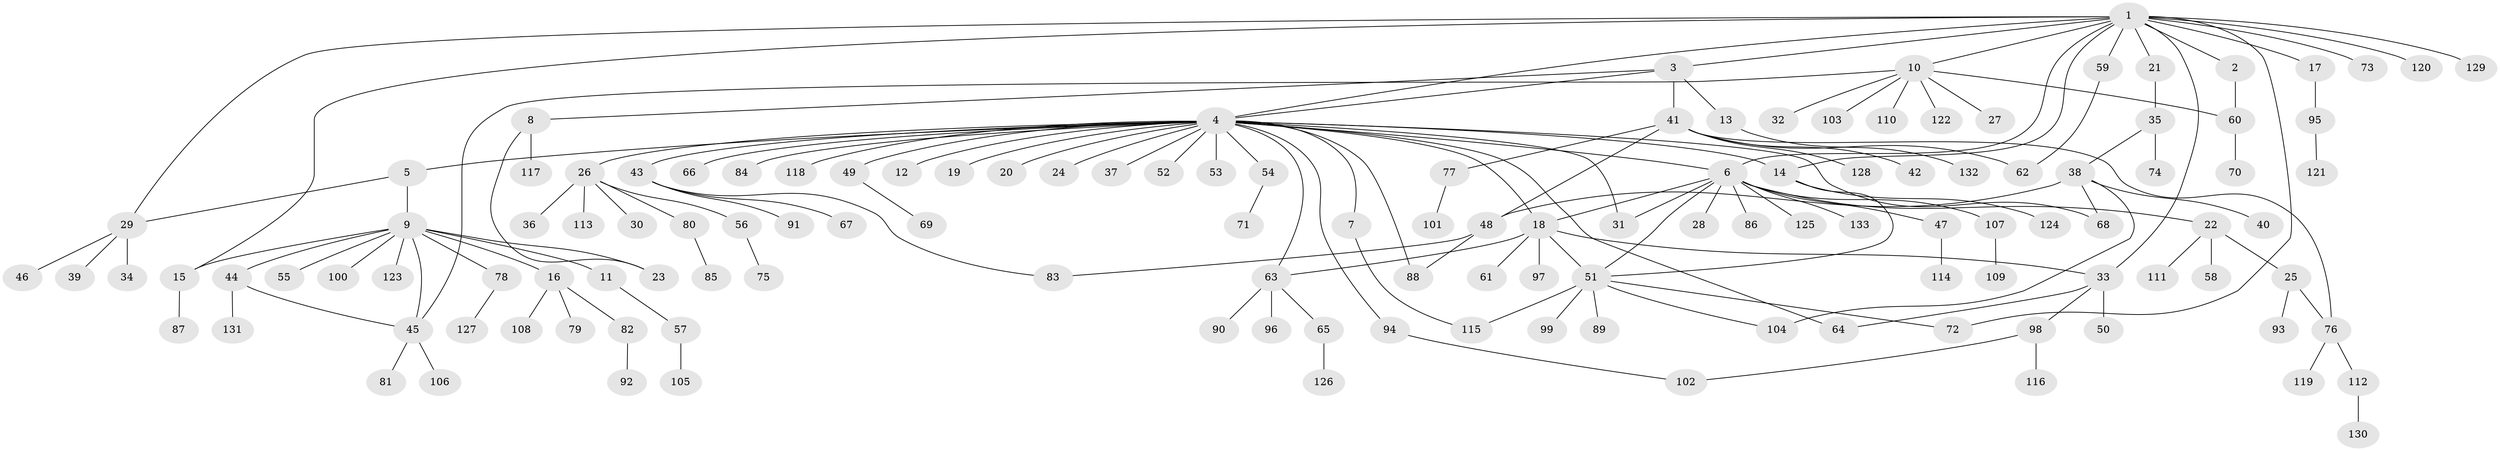 // coarse degree distribution, {18: 0.00980392156862745, 2: 0.19607843137254902, 6: 0.0392156862745098, 27: 0.00980392156862745, 11: 0.00980392156862745, 10: 0.00980392156862745, 7: 0.0196078431372549, 1: 0.5784313725490197, 3: 0.058823529411764705, 4: 0.0392156862745098, 5: 0.029411764705882353}
// Generated by graph-tools (version 1.1) at 2025/23/03/03/25 07:23:52]
// undirected, 133 vertices, 158 edges
graph export_dot {
graph [start="1"]
  node [color=gray90,style=filled];
  1;
  2;
  3;
  4;
  5;
  6;
  7;
  8;
  9;
  10;
  11;
  12;
  13;
  14;
  15;
  16;
  17;
  18;
  19;
  20;
  21;
  22;
  23;
  24;
  25;
  26;
  27;
  28;
  29;
  30;
  31;
  32;
  33;
  34;
  35;
  36;
  37;
  38;
  39;
  40;
  41;
  42;
  43;
  44;
  45;
  46;
  47;
  48;
  49;
  50;
  51;
  52;
  53;
  54;
  55;
  56;
  57;
  58;
  59;
  60;
  61;
  62;
  63;
  64;
  65;
  66;
  67;
  68;
  69;
  70;
  71;
  72;
  73;
  74;
  75;
  76;
  77;
  78;
  79;
  80;
  81;
  82;
  83;
  84;
  85;
  86;
  87;
  88;
  89;
  90;
  91;
  92;
  93;
  94;
  95;
  96;
  97;
  98;
  99;
  100;
  101;
  102;
  103;
  104;
  105;
  106;
  107;
  108;
  109;
  110;
  111;
  112;
  113;
  114;
  115;
  116;
  117;
  118;
  119;
  120;
  121;
  122;
  123;
  124;
  125;
  126;
  127;
  128;
  129;
  130;
  131;
  132;
  133;
  1 -- 2;
  1 -- 3;
  1 -- 4;
  1 -- 6;
  1 -- 10;
  1 -- 14;
  1 -- 15;
  1 -- 17;
  1 -- 21;
  1 -- 29;
  1 -- 33;
  1 -- 59;
  1 -- 72;
  1 -- 73;
  1 -- 120;
  1 -- 129;
  2 -- 60;
  3 -- 4;
  3 -- 8;
  3 -- 13;
  3 -- 41;
  4 -- 5;
  4 -- 6;
  4 -- 7;
  4 -- 12;
  4 -- 14;
  4 -- 18;
  4 -- 19;
  4 -- 20;
  4 -- 24;
  4 -- 26;
  4 -- 31;
  4 -- 37;
  4 -- 43;
  4 -- 49;
  4 -- 52;
  4 -- 53;
  4 -- 54;
  4 -- 63;
  4 -- 64;
  4 -- 66;
  4 -- 68;
  4 -- 84;
  4 -- 88;
  4 -- 94;
  4 -- 118;
  5 -- 9;
  5 -- 29;
  6 -- 18;
  6 -- 22;
  6 -- 28;
  6 -- 31;
  6 -- 47;
  6 -- 51;
  6 -- 86;
  6 -- 107;
  6 -- 125;
  6 -- 133;
  7 -- 115;
  8 -- 23;
  8 -- 117;
  9 -- 11;
  9 -- 15;
  9 -- 16;
  9 -- 23;
  9 -- 44;
  9 -- 45;
  9 -- 55;
  9 -- 78;
  9 -- 100;
  9 -- 123;
  10 -- 27;
  10 -- 32;
  10 -- 45;
  10 -- 60;
  10 -- 103;
  10 -- 110;
  10 -- 122;
  11 -- 57;
  13 -- 132;
  14 -- 51;
  14 -- 124;
  15 -- 87;
  16 -- 79;
  16 -- 82;
  16 -- 108;
  17 -- 95;
  18 -- 33;
  18 -- 51;
  18 -- 61;
  18 -- 63;
  18 -- 97;
  21 -- 35;
  22 -- 25;
  22 -- 58;
  22 -- 111;
  25 -- 76;
  25 -- 93;
  26 -- 30;
  26 -- 36;
  26 -- 56;
  26 -- 80;
  26 -- 113;
  29 -- 34;
  29 -- 39;
  29 -- 46;
  33 -- 50;
  33 -- 64;
  33 -- 98;
  35 -- 38;
  35 -- 74;
  38 -- 40;
  38 -- 48;
  38 -- 68;
  38 -- 104;
  41 -- 42;
  41 -- 48;
  41 -- 62;
  41 -- 76;
  41 -- 77;
  41 -- 128;
  43 -- 67;
  43 -- 83;
  43 -- 91;
  44 -- 45;
  44 -- 131;
  45 -- 81;
  45 -- 106;
  47 -- 114;
  48 -- 83;
  48 -- 88;
  49 -- 69;
  51 -- 72;
  51 -- 89;
  51 -- 99;
  51 -- 104;
  51 -- 115;
  54 -- 71;
  56 -- 75;
  57 -- 105;
  59 -- 62;
  60 -- 70;
  63 -- 65;
  63 -- 90;
  63 -- 96;
  65 -- 126;
  76 -- 112;
  76 -- 119;
  77 -- 101;
  78 -- 127;
  80 -- 85;
  82 -- 92;
  94 -- 102;
  95 -- 121;
  98 -- 102;
  98 -- 116;
  107 -- 109;
  112 -- 130;
}
